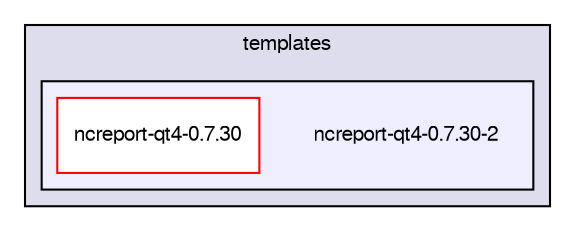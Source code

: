 digraph G {
  compound=true
  node [ fontsize=10, fontname="FreeSans"];
  edge [ labelfontsize=9, labelfontname="FreeSans"];
  subgraph clusterdir_287714ba489d9ee9e591124286039350 {
    graph [ bgcolor="#ddddee", pencolor="black", label="templates" fontname="FreeSans", fontsize=10, URL="dir_287714ba489d9ee9e591124286039350.html"]
  subgraph clusterdir_5296b4bd28dd233796c5a49e267f2922 {
    graph [ bgcolor="#eeeeff", pencolor="black", label="" URL="dir_5296b4bd28dd233796c5a49e267f2922.html"];
    dir_5296b4bd28dd233796c5a49e267f2922 [shape=plaintext label="ncreport-qt4-0.7.30-2"];
    dir_3bc18ad3ed6ed9928d43713c4455eeb4 [shape=box label="ncreport-qt4-0.7.30" color="red" fillcolor="white" style="filled" URL="dir_3bc18ad3ed6ed9928d43713c4455eeb4.html"];
  }
  }
}
